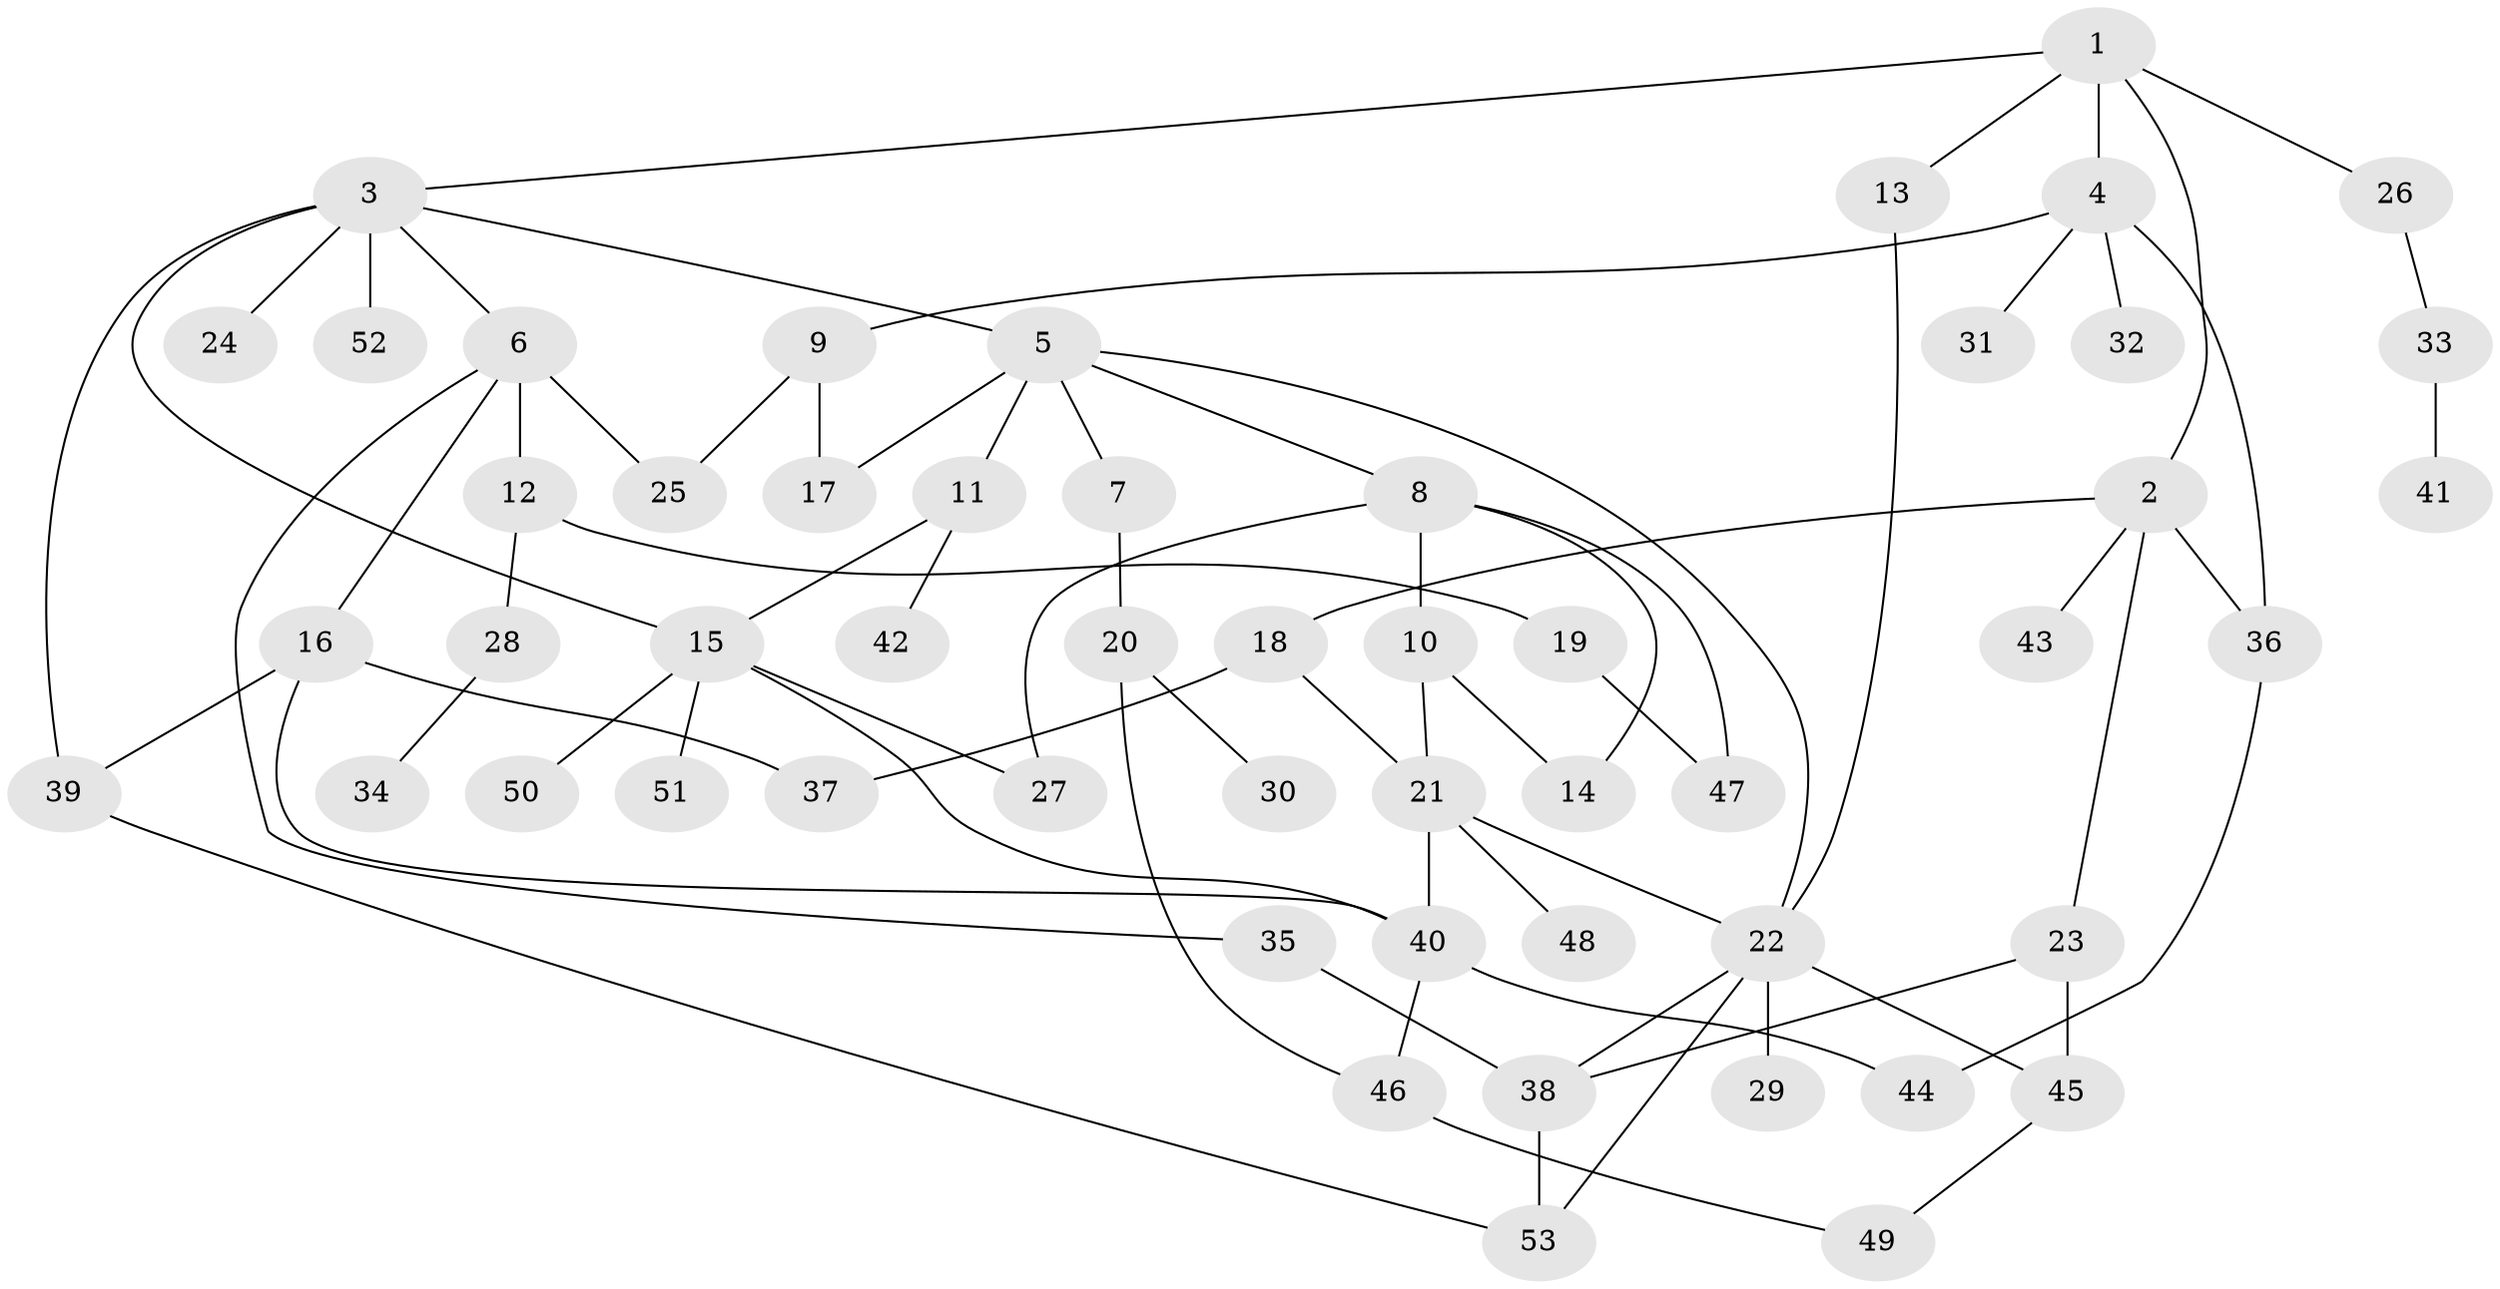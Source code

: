 // coarse degree distribution, {5: 0.1388888888888889, 6: 0.027777777777777776, 11: 0.027777777777777776, 4: 0.1111111111111111, 10: 0.027777777777777776, 2: 0.2222222222222222, 3: 0.1388888888888889, 1: 0.3055555555555556}
// Generated by graph-tools (version 1.1) at 2025/51/02/27/25 19:51:36]
// undirected, 53 vertices, 74 edges
graph export_dot {
graph [start="1"]
  node [color=gray90,style=filled];
  1;
  2;
  3;
  4;
  5;
  6;
  7;
  8;
  9;
  10;
  11;
  12;
  13;
  14;
  15;
  16;
  17;
  18;
  19;
  20;
  21;
  22;
  23;
  24;
  25;
  26;
  27;
  28;
  29;
  30;
  31;
  32;
  33;
  34;
  35;
  36;
  37;
  38;
  39;
  40;
  41;
  42;
  43;
  44;
  45;
  46;
  47;
  48;
  49;
  50;
  51;
  52;
  53;
  1 -- 2;
  1 -- 3;
  1 -- 4;
  1 -- 13;
  1 -- 26;
  2 -- 18;
  2 -- 23;
  2 -- 43;
  2 -- 36;
  3 -- 5;
  3 -- 6;
  3 -- 24;
  3 -- 39;
  3 -- 52;
  3 -- 15;
  4 -- 9;
  4 -- 31;
  4 -- 32;
  4 -- 36;
  5 -- 7;
  5 -- 8;
  5 -- 11;
  5 -- 17;
  5 -- 22;
  6 -- 12;
  6 -- 16;
  6 -- 35;
  6 -- 25;
  7 -- 20;
  8 -- 10;
  8 -- 14;
  8 -- 27;
  8 -- 47;
  9 -- 25;
  9 -- 17;
  10 -- 21;
  10 -- 14;
  11 -- 15;
  11 -- 42;
  12 -- 19;
  12 -- 28;
  13 -- 22;
  15 -- 27;
  15 -- 50;
  15 -- 51;
  15 -- 40;
  16 -- 40;
  16 -- 39;
  16 -- 37;
  18 -- 21;
  18 -- 37;
  19 -- 47;
  20 -- 30;
  20 -- 46;
  21 -- 48;
  21 -- 40;
  21 -- 22;
  22 -- 29;
  22 -- 38;
  22 -- 45;
  22 -- 53;
  23 -- 45;
  23 -- 38;
  26 -- 33;
  28 -- 34;
  33 -- 41;
  35 -- 38;
  36 -- 44;
  38 -- 53;
  39 -- 53;
  40 -- 44;
  40 -- 46;
  45 -- 49;
  46 -- 49;
}
